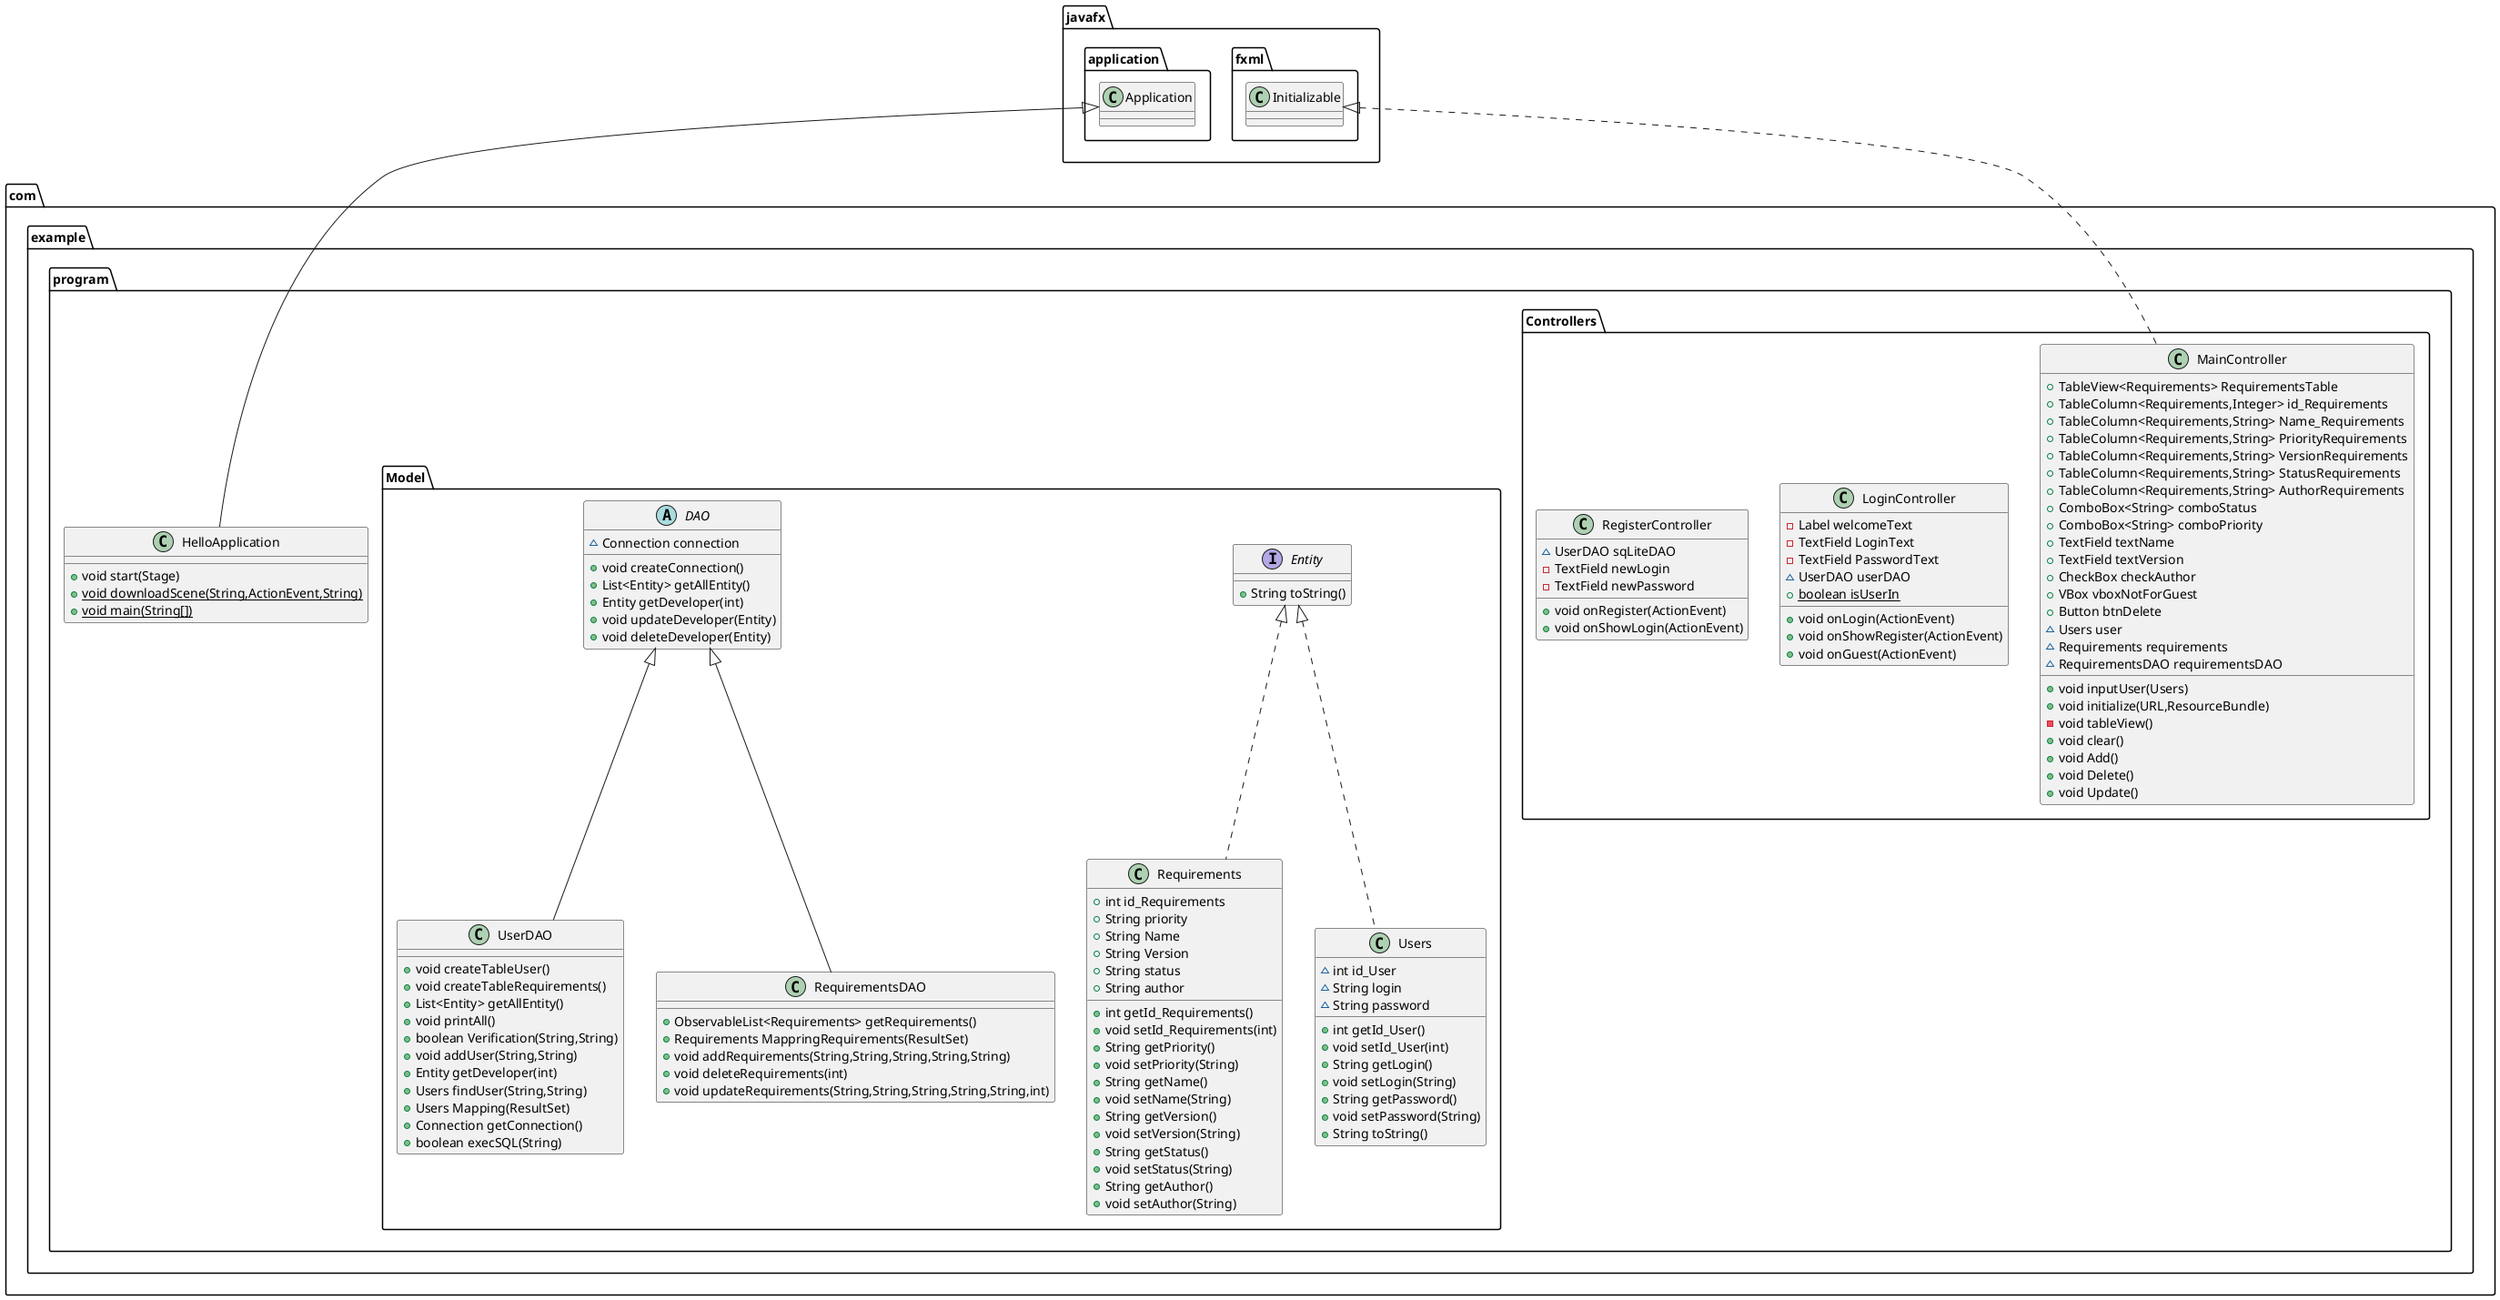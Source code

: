 @startuml
class com.example.program.Controllers.MainController {
+ TableView<Requirements> RequirementsTable
+ TableColumn<Requirements,Integer> id_Requirements
+ TableColumn<Requirements,String> Name_Requirements
+ TableColumn<Requirements,String> PriorityRequirements
+ TableColumn<Requirements,String> VersionRequirements
+ TableColumn<Requirements,String> StatusRequirements
+ TableColumn<Requirements,String> AuthorRequirements
+ ComboBox<String> comboStatus
+ ComboBox<String> comboPriority
+ TextField textName
+ TextField textVersion
+ CheckBox checkAuthor
+ VBox vboxNotForGuest
+ Button btnDelete
~ Users user
~ Requirements requirements
~ RequirementsDAO requirementsDAO
+ void inputUser(Users)
+ void initialize(URL,ResourceBundle)
- void tableView()
+ void clear()
+ void Add()
+ void Delete()
+ void Update()
}
class com.example.program.Controllers.LoginController {
- Label welcomeText
- TextField LoginText
- TextField PasswordText
~ UserDAO userDAO
+ {static} boolean isUserIn
+ void onLogin(ActionEvent)
+ void onShowRegister(ActionEvent)
+ void onGuest(ActionEvent)
}
class com.example.program.Controllers.RegisterController {
~ UserDAO sqLiteDAO
- TextField newLogin
- TextField newPassword
+ void onRegister(ActionEvent)
+ void onShowLogin(ActionEvent)
}
class com.example.program.Model.Requirements {
+ int id_Requirements
+ String priority
+ String Name
+ String Version
+ String status
+ String author
+ int getId_Requirements()
+ void setId_Requirements(int)
+ String getPriority()
+ void setPriority(String)
+ String getName()
+ void setName(String)
+ String getVersion()
+ void setVersion(String)
+ String getStatus()
+ void setStatus(String)
+ String getAuthor()
+ void setAuthor(String)
}
class com.example.program.Model.UserDAO {
+ void createTableUser()
+ void createTableRequirements()
+ List<Entity> getAllEntity()
+ void printAll()
+ boolean Verification(String,String)
+ void addUser(String,String)
+ Entity getDeveloper(int)
+ Users findUser(String,String)
+ Users Mapping(ResultSet)
+ Connection getConnection()
+ boolean execSQL(String)
}
class com.example.program.HelloApplication {
+ void start(Stage)
+ {static} void downloadScene(String,ActionEvent,String)
+ {static} void main(String[])
}
class com.example.program.Model.Users {
~ int id_User
~ String login
~ String password
+ int getId_User()
+ void setId_User(int)
+ String getLogin()
+ void setLogin(String)
+ String getPassword()
+ void setPassword(String)
+ String toString()
}
interface com.example.program.Model.Entity {
+ String toString()
}
abstract class com.example.program.Model.DAO {
~ Connection connection
+ void createConnection()
+ List<Entity> getAllEntity()
+ Entity getDeveloper(int)
+ void updateDeveloper(Entity)
+ void deleteDeveloper(Entity)
}
class com.example.program.Model.RequirementsDAO {
+ ObservableList<Requirements> getRequirements()
+ Requirements MappringRequirements(ResultSet)
+ void addRequirements(String,String,String,String,String)
+ void deleteRequirements(int)
+ void updateRequirements(String,String,String,String,String,int)
}


javafx.fxml.Initializable <|.. com.example.program.Controllers.MainController
com.example.program.Model.Entity <|.. com.example.program.Model.Requirements
com.example.program.Model.DAO <|-- com.example.program.Model.UserDAO
javafx.application.Application <|-- com.example.program.HelloApplication
com.example.program.Model.Entity <|.. com.example.program.Model.Users
com.example.program.Model.DAO <|-- com.example.program.Model.RequirementsDAO
@enduml